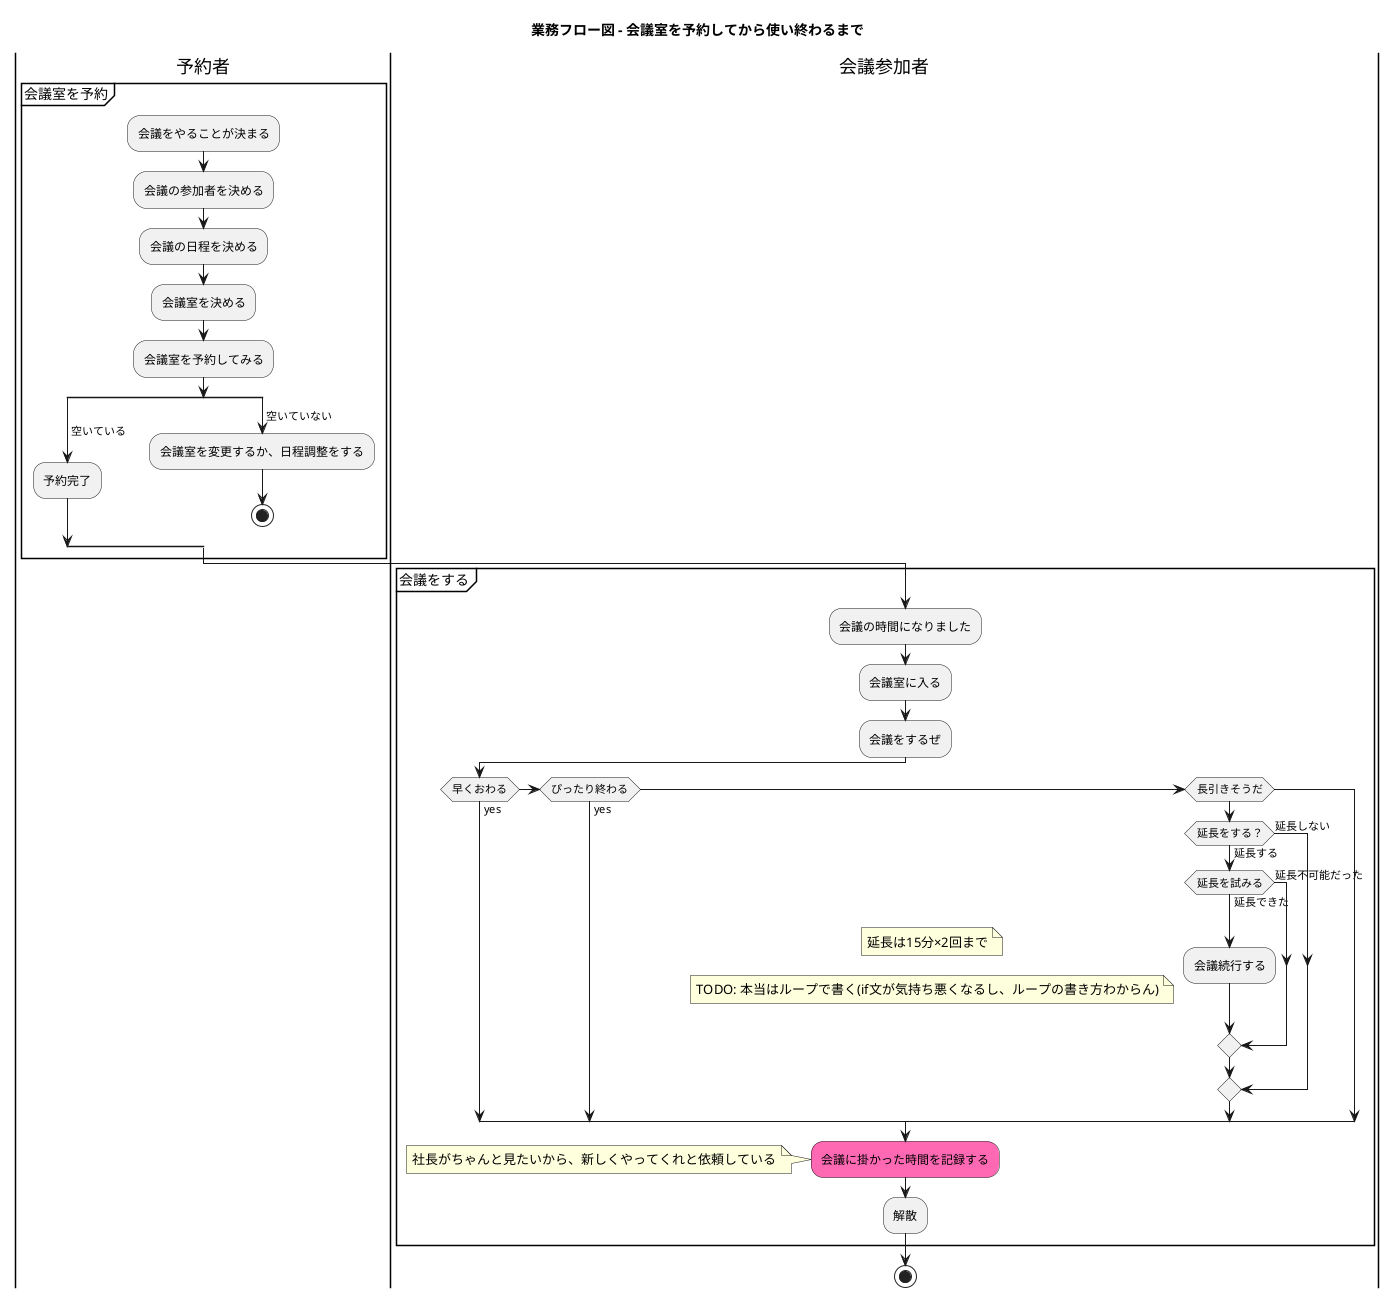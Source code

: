 @startuml

title 業務フロー図 - 会議室を予約してから使い終わるまで


|予約者|
partition 会議室を予約 {
  :会議をやることが決まる;
  :会議の参加者を決める;
  :会議の日程を決める;
  :会議室を決める;
  :会議室を予約してみる;
  split
    -> 空いている;
    :予約完了;
  split again
    -> 空いていない;
    :会議室を変更するか、日程調整をする;
    stop
  end split
}

|会議参加者|

partition 会議をする {
:会議の時間になりました;
:会議室に入る;
:会議をするぜ;

if (早くおわる) then (yes)

elseif (ぴったり終わる) then (yes)

elseif (長引きそうだ)
  if (延長をする？) then (延長する)
    if (延長を試みる) then (延長できた)
      :会議続行する;
      note left : 延長は15分×2回まで
      note left : TODO: 本当はループで書く(if文が気持ち悪くなるし、ループの書き方わからん)
    else (延長不可能だった)

    endif
  else (延長しない)

  endif
endif

#HotPink:会議に掛かった時間を記録する;
note left: 社長がちゃんと見たいから、新しくやってくれと依頼している
:解散;

}

stop

@enduml